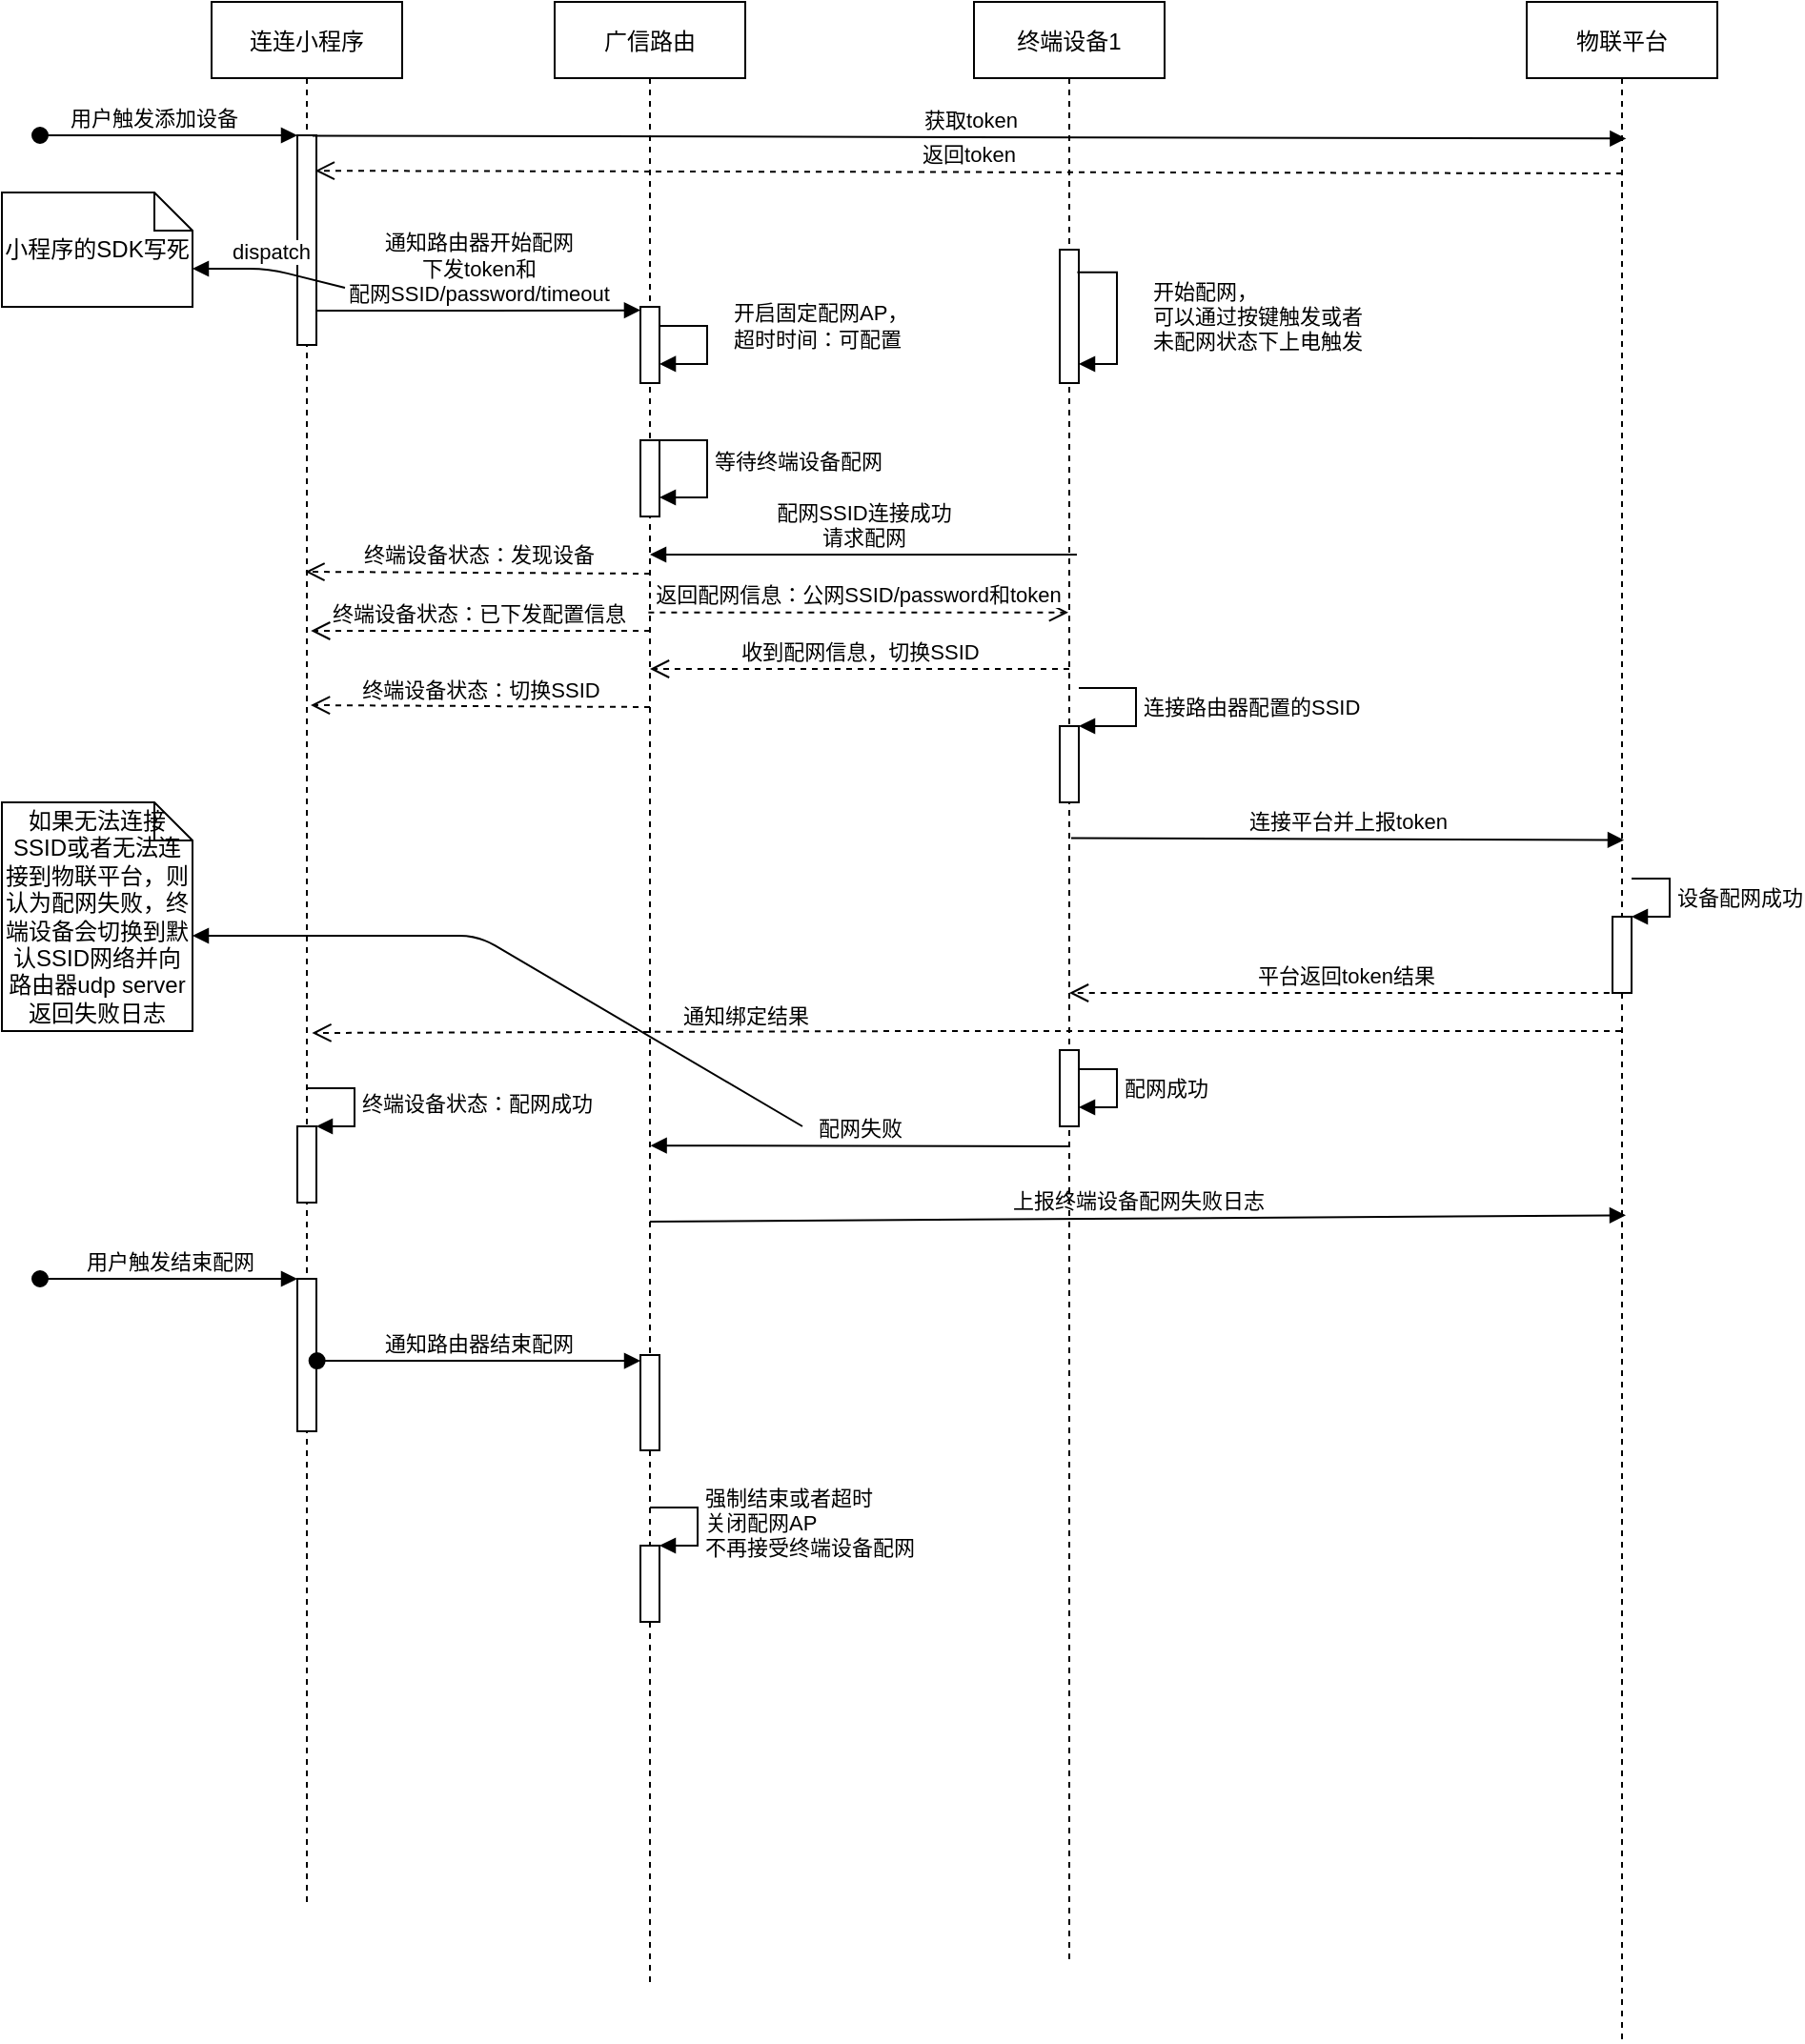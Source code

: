 <mxfile version="14.9.4" type="github">
  <diagram id="kgpKYQtTHZ0yAKxKKP6v" name="Page-1">
    <mxGraphModel dx="1872" dy="468" grid="1" gridSize="10" guides="1" tooltips="1" connect="1" arrows="1" fold="1" page="1" pageScale="1" pageWidth="850" pageHeight="1100" math="0" shadow="0">
      <root>
        <mxCell id="0" />
        <mxCell id="1" parent="0" />
        <mxCell id="3nuBFxr9cyL0pnOWT2aG-1" value="连连小程序" style="shape=umlLifeline;perimeter=lifelinePerimeter;container=1;collapsible=0;recursiveResize=0;rounded=0;shadow=0;strokeWidth=1;" parent="1" vertex="1">
          <mxGeometry x="-240" y="80" width="100" height="1000" as="geometry" />
        </mxCell>
        <mxCell id="3nuBFxr9cyL0pnOWT2aG-2" value="" style="points=[];perimeter=orthogonalPerimeter;rounded=0;shadow=0;strokeWidth=1;" parent="3nuBFxr9cyL0pnOWT2aG-1" vertex="1">
          <mxGeometry x="45" y="70" width="10" height="110" as="geometry" />
        </mxCell>
        <mxCell id="3nuBFxr9cyL0pnOWT2aG-3" value="用户触发添加设备" style="verticalAlign=bottom;startArrow=oval;endArrow=block;startSize=8;shadow=0;strokeWidth=1;" parent="3nuBFxr9cyL0pnOWT2aG-1" target="3nuBFxr9cyL0pnOWT2aG-2" edge="1">
          <mxGeometry x="-0.111" relative="1" as="geometry">
            <mxPoint x="-90" y="70" as="sourcePoint" />
            <mxPoint as="offset" />
          </mxGeometry>
        </mxCell>
        <mxCell id="zr9J4a6Wo-Lcwefs8PR9-26" value="" style="html=1;points=[];perimeter=orthogonalPerimeter;" parent="3nuBFxr9cyL0pnOWT2aG-1" vertex="1">
          <mxGeometry x="45" y="590" width="10" height="40" as="geometry" />
        </mxCell>
        <mxCell id="zr9J4a6Wo-Lcwefs8PR9-27" value="终端设备状态：配网成功" style="edgeStyle=orthogonalEdgeStyle;html=1;align=left;spacingLeft=2;endArrow=block;rounded=0;entryX=1;entryY=0;" parent="3nuBFxr9cyL0pnOWT2aG-1" target="zr9J4a6Wo-Lcwefs8PR9-26" edge="1">
          <mxGeometry relative="1" as="geometry">
            <mxPoint x="50" y="570" as="sourcePoint" />
            <Array as="points">
              <mxPoint x="75" y="570" />
            </Array>
          </mxGeometry>
        </mxCell>
        <mxCell id="zr9J4a6Wo-Lcwefs8PR9-29" value="" style="html=1;points=[];perimeter=orthogonalPerimeter;" parent="3nuBFxr9cyL0pnOWT2aG-1" vertex="1">
          <mxGeometry x="45" y="670" width="10" height="80" as="geometry" />
        </mxCell>
        <mxCell id="zr9J4a6Wo-Lcwefs8PR9-30" value="用户触发结束配网" style="html=1;verticalAlign=bottom;startArrow=oval;endArrow=block;startSize=8;" parent="3nuBFxr9cyL0pnOWT2aG-1" target="zr9J4a6Wo-Lcwefs8PR9-29" edge="1">
          <mxGeometry relative="1" as="geometry">
            <mxPoint x="-90" y="670" as="sourcePoint" />
          </mxGeometry>
        </mxCell>
        <mxCell id="3nuBFxr9cyL0pnOWT2aG-5" value="广信路由" style="shape=umlLifeline;perimeter=lifelinePerimeter;container=1;collapsible=0;recursiveResize=0;rounded=0;shadow=0;strokeWidth=1;" parent="1" vertex="1">
          <mxGeometry x="-60" y="80" width="100" height="1040" as="geometry" />
        </mxCell>
        <mxCell id="3nuBFxr9cyL0pnOWT2aG-6" value="" style="points=[];perimeter=orthogonalPerimeter;rounded=0;shadow=0;strokeWidth=1;" parent="3nuBFxr9cyL0pnOWT2aG-5" vertex="1">
          <mxGeometry x="45" y="160" width="10" height="40" as="geometry" />
        </mxCell>
        <mxCell id="zr9J4a6Wo-Lcwefs8PR9-12" value="开启固定配网AP，&lt;br&gt;超时时间：可配置" style="edgeStyle=orthogonalEdgeStyle;html=1;align=left;spacingLeft=2;endArrow=block;rounded=0;" parent="3nuBFxr9cyL0pnOWT2aG-5" edge="1">
          <mxGeometry x="-0.287" y="10" relative="1" as="geometry">
            <mxPoint x="55" y="170" as="sourcePoint" />
            <Array as="points">
              <mxPoint x="55" y="170" />
              <mxPoint x="80" y="170" />
              <mxPoint x="80" y="190" />
            </Array>
            <mxPoint x="55.03" y="189.98" as="targetPoint" />
            <mxPoint as="offset" />
          </mxGeometry>
        </mxCell>
        <mxCell id="zr9J4a6Wo-Lcwefs8PR9-13" value="" style="html=1;points=[];perimeter=orthogonalPerimeter;" parent="3nuBFxr9cyL0pnOWT2aG-5" vertex="1">
          <mxGeometry x="45" y="230" width="10" height="40" as="geometry" />
        </mxCell>
        <mxCell id="zr9J4a6Wo-Lcwefs8PR9-14" value="等待终端设备配网" style="edgeStyle=orthogonalEdgeStyle;html=1;align=left;spacingLeft=2;endArrow=block;rounded=0;" parent="3nuBFxr9cyL0pnOWT2aG-5" edge="1">
          <mxGeometry relative="1" as="geometry">
            <mxPoint x="55" y="230" as="sourcePoint" />
            <Array as="points">
              <mxPoint x="51" y="230" />
              <mxPoint x="80" y="230" />
              <mxPoint x="80" y="260" />
            </Array>
            <mxPoint x="55" y="260" as="targetPoint" />
          </mxGeometry>
        </mxCell>
        <mxCell id="zr9J4a6Wo-Lcwefs8PR9-31" value="" style="html=1;points=[];perimeter=orthogonalPerimeter;" parent="3nuBFxr9cyL0pnOWT2aG-5" vertex="1">
          <mxGeometry x="45" y="710" width="10" height="50" as="geometry" />
        </mxCell>
        <mxCell id="zr9J4a6Wo-Lcwefs8PR9-33" value="" style="html=1;points=[];perimeter=orthogonalPerimeter;" parent="3nuBFxr9cyL0pnOWT2aG-5" vertex="1">
          <mxGeometry x="45" y="810" width="10" height="40" as="geometry" />
        </mxCell>
        <mxCell id="zr9J4a6Wo-Lcwefs8PR9-34" value="强制结束或者超时&lt;br&gt;关闭配网AP&lt;br&gt;不再接受终端设备配网" style="edgeStyle=orthogonalEdgeStyle;html=1;align=left;spacingLeft=2;endArrow=block;rounded=0;entryX=1;entryY=0;" parent="3nuBFxr9cyL0pnOWT2aG-5" target="zr9J4a6Wo-Lcwefs8PR9-33" edge="1">
          <mxGeometry relative="1" as="geometry">
            <mxPoint x="50" y="790" as="sourcePoint" />
            <Array as="points">
              <mxPoint x="75" y="790" />
            </Array>
          </mxGeometry>
        </mxCell>
        <mxCell id="zr9J4a6Wo-Lcwefs8PR9-44" value="上报终端设备配网失败日志" style="html=1;verticalAlign=bottom;endArrow=block;entryX=0.52;entryY=0.595;entryDx=0;entryDy=0;entryPerimeter=0;" parent="3nuBFxr9cyL0pnOWT2aG-5" target="zr9J4a6Wo-Lcwefs8PR9-5" edge="1">
          <mxGeometry width="80" relative="1" as="geometry">
            <mxPoint x="50" y="640" as="sourcePoint" />
            <mxPoint x="130" y="640" as="targetPoint" />
          </mxGeometry>
        </mxCell>
        <mxCell id="zr9J4a6Wo-Lcwefs8PR9-3" value="终端设备1" style="shape=umlLifeline;perimeter=lifelinePerimeter;container=1;collapsible=0;recursiveResize=0;rounded=0;shadow=0;strokeWidth=1;" parent="1" vertex="1">
          <mxGeometry x="160" y="80" width="100" height="1030" as="geometry" />
        </mxCell>
        <mxCell id="zr9J4a6Wo-Lcwefs8PR9-4" value="" style="points=[];perimeter=orthogonalPerimeter;rounded=0;shadow=0;strokeWidth=1;" parent="zr9J4a6Wo-Lcwefs8PR9-3" vertex="1">
          <mxGeometry x="45" y="130" width="10" height="70" as="geometry" />
        </mxCell>
        <mxCell id="zr9J4a6Wo-Lcwefs8PR9-10" value="开始配网，&lt;br&gt;可以通过按键触发或者&lt;br&gt;未配网状态下上电触发" style="edgeStyle=orthogonalEdgeStyle;html=1;align=left;spacingLeft=2;endArrow=block;rounded=0;exitX=0.922;exitY=0.17;exitDx=0;exitDy=0;exitPerimeter=0;" parent="zr9J4a6Wo-Lcwefs8PR9-3" source="zr9J4a6Wo-Lcwefs8PR9-4" target="zr9J4a6Wo-Lcwefs8PR9-4" edge="1">
          <mxGeometry x="-0.013" y="15" relative="1" as="geometry">
            <mxPoint x="45" y="80" as="sourcePoint" />
            <Array as="points">
              <mxPoint x="75" y="142" />
              <mxPoint x="75" y="190" />
            </Array>
            <mxPoint x="50" y="100.0" as="targetPoint" />
            <mxPoint as="offset" />
          </mxGeometry>
        </mxCell>
        <mxCell id="zr9J4a6Wo-Lcwefs8PR9-20" value="" style="html=1;points=[];perimeter=orthogonalPerimeter;" parent="zr9J4a6Wo-Lcwefs8PR9-3" vertex="1">
          <mxGeometry x="45" y="380" width="10" height="40" as="geometry" />
        </mxCell>
        <mxCell id="zr9J4a6Wo-Lcwefs8PR9-21" value="连接路由器配置的SSID" style="edgeStyle=orthogonalEdgeStyle;html=1;align=left;spacingLeft=2;endArrow=block;rounded=0;entryX=1;entryY=0;" parent="zr9J4a6Wo-Lcwefs8PR9-3" target="zr9J4a6Wo-Lcwefs8PR9-20" edge="1">
          <mxGeometry relative="1" as="geometry">
            <mxPoint x="55" y="360" as="sourcePoint" />
            <Array as="points">
              <mxPoint x="85" y="360" />
            </Array>
          </mxGeometry>
        </mxCell>
        <mxCell id="zr9J4a6Wo-Lcwefs8PR9-35" value="平台返回token结果" style="html=1;verticalAlign=bottom;endArrow=open;dashed=1;endSize=8;exitX=0.494;exitY=0.486;exitDx=0;exitDy=0;exitPerimeter=0;" parent="zr9J4a6Wo-Lcwefs8PR9-3" source="zr9J4a6Wo-Lcwefs8PR9-5" edge="1">
          <mxGeometry relative="1" as="geometry">
            <mxPoint x="130" y="520" as="sourcePoint" />
            <mxPoint x="50" y="520" as="targetPoint" />
          </mxGeometry>
        </mxCell>
        <mxCell id="zr9J4a6Wo-Lcwefs8PR9-45" value="" style="html=1;points=[];perimeter=orthogonalPerimeter;" parent="zr9J4a6Wo-Lcwefs8PR9-3" vertex="1">
          <mxGeometry x="45" y="550" width="10" height="40" as="geometry" />
        </mxCell>
        <mxCell id="zr9J4a6Wo-Lcwefs8PR9-46" value="配网成功" style="edgeStyle=orthogonalEdgeStyle;html=1;align=left;spacingLeft=2;endArrow=block;rounded=0;" parent="zr9J4a6Wo-Lcwefs8PR9-3" source="zr9J4a6Wo-Lcwefs8PR9-45" target="zr9J4a6Wo-Lcwefs8PR9-45" edge="1">
          <mxGeometry relative="1" as="geometry">
            <mxPoint x="60" y="550" as="sourcePoint" />
            <Array as="points">
              <mxPoint x="75" y="560" />
              <mxPoint x="75" y="580" />
            </Array>
          </mxGeometry>
        </mxCell>
        <mxCell id="zr9J4a6Wo-Lcwefs8PR9-5" value="物联平台" style="shape=umlLifeline;perimeter=lifelinePerimeter;container=1;collapsible=0;recursiveResize=0;rounded=0;shadow=0;strokeWidth=1;" parent="1" vertex="1">
          <mxGeometry x="450" y="80" width="100" height="1070" as="geometry" />
        </mxCell>
        <mxCell id="zr9J4a6Wo-Lcwefs8PR9-23" value="" style="html=1;points=[];perimeter=orthogonalPerimeter;" parent="zr9J4a6Wo-Lcwefs8PR9-5" vertex="1">
          <mxGeometry x="45" y="480" width="10" height="40" as="geometry" />
        </mxCell>
        <mxCell id="zr9J4a6Wo-Lcwefs8PR9-24" value="设备配网成功" style="edgeStyle=orthogonalEdgeStyle;html=1;align=left;spacingLeft=2;endArrow=block;rounded=0;entryX=1;entryY=0;" parent="zr9J4a6Wo-Lcwefs8PR9-5" target="zr9J4a6Wo-Lcwefs8PR9-23" edge="1">
          <mxGeometry relative="1" as="geometry">
            <mxPoint x="55" y="460" as="sourcePoint" />
            <Array as="points">
              <mxPoint x="75" y="460" />
            </Array>
          </mxGeometry>
        </mxCell>
        <mxCell id="zr9J4a6Wo-Lcwefs8PR9-17" value="收到配网信息，切换SSID" style="html=1;verticalAlign=bottom;endArrow=open;dashed=1;endSize=8;" parent="1" source="zr9J4a6Wo-Lcwefs8PR9-3" target="3nuBFxr9cyL0pnOWT2aG-5" edge="1">
          <mxGeometry relative="1" as="geometry">
            <mxPoint x="210" y="480" as="sourcePoint" />
            <mxPoint x="130" y="480" as="targetPoint" />
            <Array as="points">
              <mxPoint x="210" y="430" />
              <mxPoint x="10" y="430" />
            </Array>
          </mxGeometry>
        </mxCell>
        <mxCell id="zr9J4a6Wo-Lcwefs8PR9-18" value="配网SSID连接成功&lt;br&gt;请求配网" style="html=1;verticalAlign=bottom;endArrow=block;entryX=0.477;entryY=0.228;entryDx=0;entryDy=0;entryPerimeter=0;" parent="1" edge="1">
          <mxGeometry width="80" relative="1" as="geometry">
            <mxPoint x="214" y="370" as="sourcePoint" />
            <mxPoint x="-10.0" y="370.0" as="targetPoint" />
            <Array as="points" />
          </mxGeometry>
        </mxCell>
        <mxCell id="zr9J4a6Wo-Lcwefs8PR9-28" value="返回配网信息：公网SSID/password和token" style="html=1;verticalAlign=bottom;endArrow=open;dashed=1;endSize=8;exitX=0.492;exitY=0.308;exitDx=0;exitDy=0;exitPerimeter=0;" parent="1" source="3nuBFxr9cyL0pnOWT2aG-5" target="zr9J4a6Wo-Lcwefs8PR9-3" edge="1">
          <mxGeometry relative="1" as="geometry">
            <mxPoint x="130" y="400" as="sourcePoint" />
            <mxPoint x="50" y="400" as="targetPoint" />
          </mxGeometry>
        </mxCell>
        <mxCell id="zr9J4a6Wo-Lcwefs8PR9-22" value="连接平台并上报token" style="html=1;verticalAlign=bottom;endArrow=block;exitX=0.51;exitY=0.426;exitDx=0;exitDy=0;exitPerimeter=0;entryX=0.51;entryY=0.411;entryDx=0;entryDy=0;entryPerimeter=0;" parent="1" source="zr9J4a6Wo-Lcwefs8PR9-3" target="zr9J4a6Wo-Lcwefs8PR9-5" edge="1">
          <mxGeometry width="80" relative="1" as="geometry">
            <mxPoint x="210" y="640" as="sourcePoint" />
            <mxPoint x="502" y="311" as="targetPoint" />
            <Array as="points" />
          </mxGeometry>
        </mxCell>
        <mxCell id="zr9J4a6Wo-Lcwefs8PR9-25" value="通知绑定结果" style="html=1;verticalAlign=bottom;endArrow=open;dashed=1;endSize=8;entryX=0.527;entryY=0.541;entryDx=0;entryDy=0;entryPerimeter=0;" parent="1" source="zr9J4a6Wo-Lcwefs8PR9-5" target="3nuBFxr9cyL0pnOWT2aG-1" edge="1">
          <mxGeometry x="0.338" y="1" relative="1" as="geometry">
            <mxPoint x="-100" y="750" as="sourcePoint" />
            <mxPoint x="-180" y="750" as="targetPoint" />
            <Array as="points">
              <mxPoint x="130" y="620" />
            </Array>
            <mxPoint as="offset" />
          </mxGeometry>
        </mxCell>
        <mxCell id="zr9J4a6Wo-Lcwefs8PR9-32" value="通知路由器结束配网" style="html=1;verticalAlign=bottom;startArrow=oval;endArrow=block;startSize=8;exitX=1.033;exitY=0.538;exitDx=0;exitDy=0;exitPerimeter=0;" parent="1" source="zr9J4a6Wo-Lcwefs8PR9-29" target="zr9J4a6Wo-Lcwefs8PR9-31" edge="1">
          <mxGeometry relative="1" as="geometry">
            <mxPoint x="-75" y="790" as="sourcePoint" />
          </mxGeometry>
        </mxCell>
        <mxCell id="zr9J4a6Wo-Lcwefs8PR9-36" value="获取token" style="html=1;verticalAlign=bottom;endArrow=block;exitX=0.801;exitY=0.002;exitDx=0;exitDy=0;exitPerimeter=0;entryX=0.522;entryY=0.067;entryDx=0;entryDy=0;entryPerimeter=0;" parent="1" source="3nuBFxr9cyL0pnOWT2aG-2" target="zr9J4a6Wo-Lcwefs8PR9-5" edge="1">
          <mxGeometry width="80" relative="1" as="geometry">
            <mxPoint x="-180" y="150" as="sourcePoint" />
            <mxPoint x="-100" y="150" as="targetPoint" />
          </mxGeometry>
        </mxCell>
        <mxCell id="zr9J4a6Wo-Lcwefs8PR9-37" value="返回token" style="html=1;verticalAlign=bottom;endArrow=open;dashed=1;endSize=8;entryX=0.939;entryY=0.169;entryDx=0;entryDy=0;entryPerimeter=0;" parent="1" target="3nuBFxr9cyL0pnOWT2aG-2" edge="1">
          <mxGeometry relative="1" as="geometry">
            <mxPoint x="500" y="170" as="sourcePoint" />
            <mxPoint x="420" y="170" as="targetPoint" />
          </mxGeometry>
        </mxCell>
        <mxCell id="zr9J4a6Wo-Lcwefs8PR9-40" value="通知路由器开始配网&lt;br&gt;下发token和&lt;br&gt;配网SSID/password/timeout" style="html=1;verticalAlign=bottom;endArrow=block;entryX=-0.003;entryY=0.045;entryDx=0;entryDy=0;entryPerimeter=0;" parent="1" source="3nuBFxr9cyL0pnOWT2aG-2" target="3nuBFxr9cyL0pnOWT2aG-6" edge="1">
          <mxGeometry width="80" relative="1" as="geometry">
            <mxPoint x="-190" y="200" as="sourcePoint" />
            <mxPoint x="-110" y="200" as="targetPoint" />
            <Array as="points">
              <mxPoint x="-170" y="242" />
              <mxPoint x="-140" y="242" />
              <mxPoint x="-120" y="242" />
            </Array>
          </mxGeometry>
        </mxCell>
        <mxCell id="zr9J4a6Wo-Lcwefs8PR9-43" value="配网失败" style="html=1;verticalAlign=bottom;endArrow=block;exitX=0.5;exitY=0.583;exitDx=0;exitDy=0;exitPerimeter=0;entryX=0.503;entryY=0.577;entryDx=0;entryDy=0;entryPerimeter=0;" parent="1" source="zr9J4a6Wo-Lcwefs8PR9-3" target="3nuBFxr9cyL0pnOWT2aG-5" edge="1">
          <mxGeometry width="80" relative="1" as="geometry">
            <mxPoint x="80" y="680" as="sourcePoint" />
            <mxPoint y="680" as="targetPoint" />
          </mxGeometry>
        </mxCell>
        <mxCell id="zr9J4a6Wo-Lcwefs8PR9-47" value="如果无法连接SSID或者无法连接到物联平台，则认为配网失败，终端设备会切换到默认SSID网络并向路由器udp server返回失败日志" style="shape=note;size=20;whiteSpace=wrap;html=1;" parent="1" vertex="1">
          <mxGeometry x="-350" y="500" width="100" height="120" as="geometry" />
        </mxCell>
        <mxCell id="zr9J4a6Wo-Lcwefs8PR9-50" value="" style="html=1;verticalAlign=bottom;endArrow=block;entryX=0;entryY=0;entryDx=100;entryDy=70;entryPerimeter=0;" parent="1" target="zr9J4a6Wo-Lcwefs8PR9-47" edge="1">
          <mxGeometry width="80" relative="1" as="geometry">
            <mxPoint x="70" y="670" as="sourcePoint" />
            <mxPoint x="-50" y="540" as="targetPoint" />
            <Array as="points">
              <mxPoint x="-100" y="570" />
            </Array>
          </mxGeometry>
        </mxCell>
        <mxCell id="zr9J4a6Wo-Lcwefs8PR9-52" value="终端设备状态：发现设备" style="html=1;verticalAlign=bottom;endArrow=open;dashed=1;endSize=8;entryX=0.492;entryY=0.299;entryDx=0;entryDy=0;entryPerimeter=0;" parent="1" target="3nuBFxr9cyL0pnOWT2aG-1" edge="1">
          <mxGeometry relative="1" as="geometry">
            <mxPoint x="-10" y="380" as="sourcePoint" />
            <mxPoint x="-180" y="380" as="targetPoint" />
          </mxGeometry>
        </mxCell>
        <mxCell id="zr9J4a6Wo-Lcwefs8PR9-53" value="终端设备状态：切换SSID" style="html=1;verticalAlign=bottom;endArrow=open;dashed=1;endSize=8;entryX=0.52;entryY=0.369;entryDx=0;entryDy=0;entryPerimeter=0;" parent="1" target="3nuBFxr9cyL0pnOWT2aG-1" edge="1">
          <mxGeometry relative="1" as="geometry">
            <mxPoint x="-10" y="450" as="sourcePoint" />
            <mxPoint x="-90" y="450" as="targetPoint" />
          </mxGeometry>
        </mxCell>
        <mxCell id="zr9J4a6Wo-Lcwefs8PR9-54" value="终端设备状态：已下发配置信息" style="html=1;verticalAlign=bottom;endArrow=open;dashed=1;endSize=8;entryX=0.521;entryY=0.33;entryDx=0;entryDy=0;entryPerimeter=0;" parent="1" target="3nuBFxr9cyL0pnOWT2aG-1" edge="1">
          <mxGeometry x="0.012" relative="1" as="geometry">
            <mxPoint x="-10" y="410" as="sourcePoint" />
            <mxPoint x="-180" y="410" as="targetPoint" />
            <mxPoint as="offset" />
          </mxGeometry>
        </mxCell>
        <mxCell id="_jFJJSe8G_iNHOH-LtbW-1" value="小程序的SDK写死" style="shape=note;size=20;whiteSpace=wrap;html=1;" vertex="1" parent="1">
          <mxGeometry x="-350" y="180" width="100" height="60" as="geometry" />
        </mxCell>
        <mxCell id="_jFJJSe8G_iNHOH-LtbW-2" value="dispatch" style="html=1;verticalAlign=bottom;endArrow=block;entryX=0;entryY=0;entryDx=100;entryDy=40;entryPerimeter=0;" edge="1" parent="1" target="_jFJJSe8G_iNHOH-LtbW-1">
          <mxGeometry width="80" relative="1" as="geometry">
            <mxPoint x="-170" y="230" as="sourcePoint" />
            <mxPoint x="-260" y="300" as="targetPoint" />
            <Array as="points">
              <mxPoint x="-210" y="220" />
            </Array>
          </mxGeometry>
        </mxCell>
      </root>
    </mxGraphModel>
  </diagram>
</mxfile>
